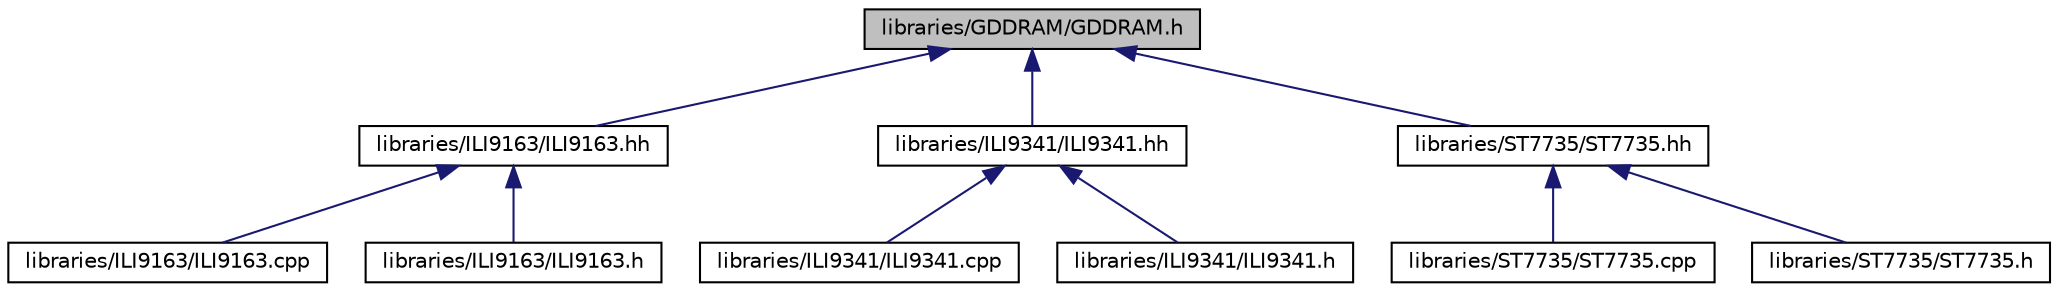 digraph "libraries/GDDRAM/GDDRAM.h"
{
  edge [fontname="Helvetica",fontsize="10",labelfontname="Helvetica",labelfontsize="10"];
  node [fontname="Helvetica",fontsize="10",shape=record];
  Node1 [label="libraries/GDDRAM/GDDRAM.h",height=0.2,width=0.4,color="black", fillcolor="grey75", style="filled", fontcolor="black"];
  Node1 -> Node2 [dir="back",color="midnightblue",fontsize="10",style="solid",fontname="Helvetica"];
  Node2 [label="libraries/ILI9163/ILI9163.hh",height=0.2,width=0.4,color="black", fillcolor="white", style="filled",URL="$d2/ddd/ILI9163_8hh.html"];
  Node2 -> Node3 [dir="back",color="midnightblue",fontsize="10",style="solid",fontname="Helvetica"];
  Node3 [label="libraries/ILI9163/ILI9163.cpp",height=0.2,width=0.4,color="black", fillcolor="white", style="filled",URL="$d6/d90/ILI9163_8cpp.html"];
  Node2 -> Node4 [dir="back",color="midnightblue",fontsize="10",style="solid",fontname="Helvetica"];
  Node4 [label="libraries/ILI9163/ILI9163.h",height=0.2,width=0.4,color="black", fillcolor="white", style="filled",URL="$d8/d98/ILI9163_8h.html"];
  Node1 -> Node5 [dir="back",color="midnightblue",fontsize="10",style="solid",fontname="Helvetica"];
  Node5 [label="libraries/ILI9341/ILI9341.hh",height=0.2,width=0.4,color="black", fillcolor="white", style="filled",URL="$d1/d0f/ILI9341_8hh.html"];
  Node5 -> Node6 [dir="back",color="midnightblue",fontsize="10",style="solid",fontname="Helvetica"];
  Node6 [label="libraries/ILI9341/ILI9341.cpp",height=0.2,width=0.4,color="black", fillcolor="white", style="filled",URL="$dc/daf/ILI9341_8cpp.html"];
  Node5 -> Node7 [dir="back",color="midnightblue",fontsize="10",style="solid",fontname="Helvetica"];
  Node7 [label="libraries/ILI9341/ILI9341.h",height=0.2,width=0.4,color="black", fillcolor="white", style="filled",URL="$da/dfc/ILI9341_8h.html"];
  Node1 -> Node8 [dir="back",color="midnightblue",fontsize="10",style="solid",fontname="Helvetica"];
  Node8 [label="libraries/ST7735/ST7735.hh",height=0.2,width=0.4,color="black", fillcolor="white", style="filled",URL="$d6/d13/ST7735_8hh.html"];
  Node8 -> Node9 [dir="back",color="midnightblue",fontsize="10",style="solid",fontname="Helvetica"];
  Node9 [label="libraries/ST7735/ST7735.cpp",height=0.2,width=0.4,color="black", fillcolor="white", style="filled",URL="$db/d1c/ST7735_8cpp.html"];
  Node8 -> Node10 [dir="back",color="midnightblue",fontsize="10",style="solid",fontname="Helvetica"];
  Node10 [label="libraries/ST7735/ST7735.h",height=0.2,width=0.4,color="black", fillcolor="white", style="filled",URL="$d4/d74/ST7735_8h.html"];
}
